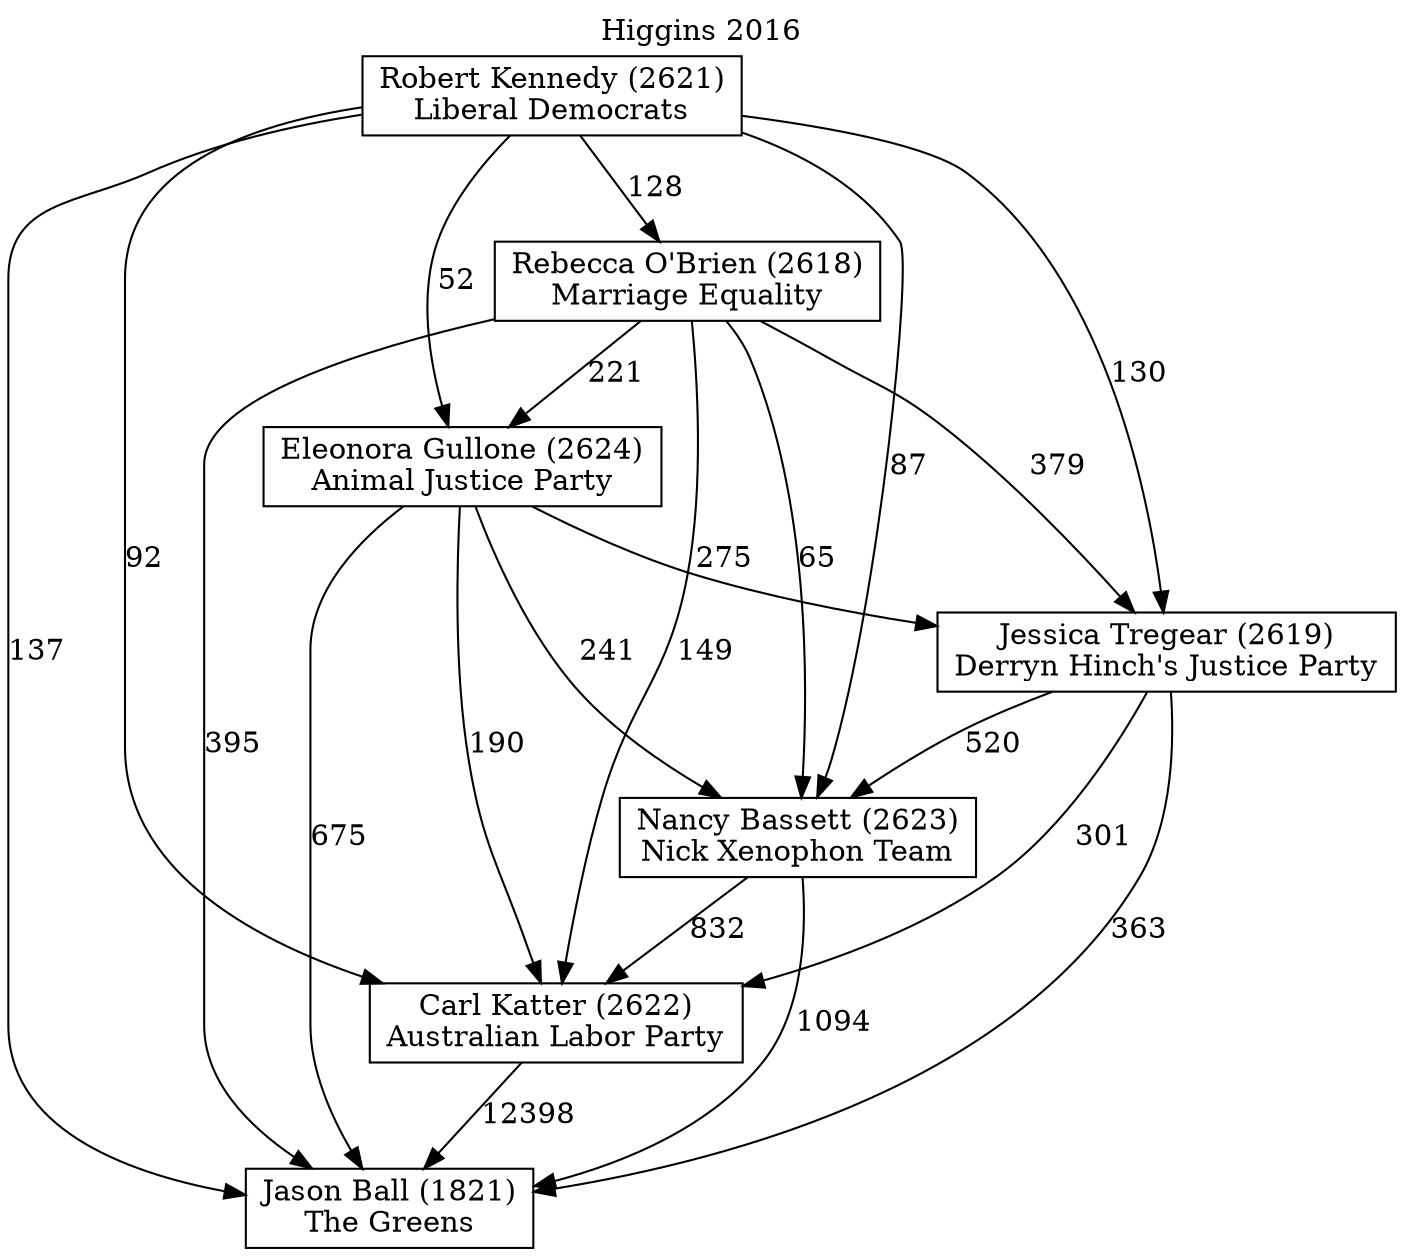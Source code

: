 // House preference flow
digraph "Jason Ball (1821)_Higgins_2016" {
	graph [label="Higgins 2016" labelloc=t mclimit=10]
	node [shape=box]
	"Jason Ball (1821)" [label="Jason Ball (1821)
The Greens"]
	"Carl Katter (2622)" [label="Carl Katter (2622)
Australian Labor Party"]
	"Nancy Bassett (2623)" [label="Nancy Bassett (2623)
Nick Xenophon Team"]
	"Jessica Tregear (2619)" [label="Jessica Tregear (2619)
Derryn Hinch's Justice Party"]
	"Eleonora Gullone (2624)" [label="Eleonora Gullone (2624)
Animal Justice Party"]
	"Rebecca O'Brien (2618)" [label="Rebecca O'Brien (2618)
Marriage Equality"]
	"Robert Kennedy (2621)" [label="Robert Kennedy (2621)
Liberal Democrats"]
	"Jason Ball (1821)" [label="Jason Ball (1821)
The Greens"]
	"Nancy Bassett (2623)" [label="Nancy Bassett (2623)
Nick Xenophon Team"]
	"Jessica Tregear (2619)" [label="Jessica Tregear (2619)
Derryn Hinch's Justice Party"]
	"Eleonora Gullone (2624)" [label="Eleonora Gullone (2624)
Animal Justice Party"]
	"Rebecca O'Brien (2618)" [label="Rebecca O'Brien (2618)
Marriage Equality"]
	"Robert Kennedy (2621)" [label="Robert Kennedy (2621)
Liberal Democrats"]
	"Jason Ball (1821)" [label="Jason Ball (1821)
The Greens"]
	"Jessica Tregear (2619)" [label="Jessica Tregear (2619)
Derryn Hinch's Justice Party"]
	"Eleonora Gullone (2624)" [label="Eleonora Gullone (2624)
Animal Justice Party"]
	"Rebecca O'Brien (2618)" [label="Rebecca O'Brien (2618)
Marriage Equality"]
	"Robert Kennedy (2621)" [label="Robert Kennedy (2621)
Liberal Democrats"]
	"Jason Ball (1821)" [label="Jason Ball (1821)
The Greens"]
	"Eleonora Gullone (2624)" [label="Eleonora Gullone (2624)
Animal Justice Party"]
	"Rebecca O'Brien (2618)" [label="Rebecca O'Brien (2618)
Marriage Equality"]
	"Robert Kennedy (2621)" [label="Robert Kennedy (2621)
Liberal Democrats"]
	"Jason Ball (1821)" [label="Jason Ball (1821)
The Greens"]
	"Rebecca O'Brien (2618)" [label="Rebecca O'Brien (2618)
Marriage Equality"]
	"Robert Kennedy (2621)" [label="Robert Kennedy (2621)
Liberal Democrats"]
	"Jason Ball (1821)" [label="Jason Ball (1821)
The Greens"]
	"Robert Kennedy (2621)" [label="Robert Kennedy (2621)
Liberal Democrats"]
	"Robert Kennedy (2621)" [label="Robert Kennedy (2621)
Liberal Democrats"]
	"Rebecca O'Brien (2618)" [label="Rebecca O'Brien (2618)
Marriage Equality"]
	"Robert Kennedy (2621)" [label="Robert Kennedy (2621)
Liberal Democrats"]
	"Robert Kennedy (2621)" [label="Robert Kennedy (2621)
Liberal Democrats"]
	"Eleonora Gullone (2624)" [label="Eleonora Gullone (2624)
Animal Justice Party"]
	"Rebecca O'Brien (2618)" [label="Rebecca O'Brien (2618)
Marriage Equality"]
	"Robert Kennedy (2621)" [label="Robert Kennedy (2621)
Liberal Democrats"]
	"Eleonora Gullone (2624)" [label="Eleonora Gullone (2624)
Animal Justice Party"]
	"Robert Kennedy (2621)" [label="Robert Kennedy (2621)
Liberal Democrats"]
	"Robert Kennedy (2621)" [label="Robert Kennedy (2621)
Liberal Democrats"]
	"Rebecca O'Brien (2618)" [label="Rebecca O'Brien (2618)
Marriage Equality"]
	"Robert Kennedy (2621)" [label="Robert Kennedy (2621)
Liberal Democrats"]
	"Robert Kennedy (2621)" [label="Robert Kennedy (2621)
Liberal Democrats"]
	"Jessica Tregear (2619)" [label="Jessica Tregear (2619)
Derryn Hinch's Justice Party"]
	"Eleonora Gullone (2624)" [label="Eleonora Gullone (2624)
Animal Justice Party"]
	"Rebecca O'Brien (2618)" [label="Rebecca O'Brien (2618)
Marriage Equality"]
	"Robert Kennedy (2621)" [label="Robert Kennedy (2621)
Liberal Democrats"]
	"Jessica Tregear (2619)" [label="Jessica Tregear (2619)
Derryn Hinch's Justice Party"]
	"Rebecca O'Brien (2618)" [label="Rebecca O'Brien (2618)
Marriage Equality"]
	"Robert Kennedy (2621)" [label="Robert Kennedy (2621)
Liberal Democrats"]
	"Jessica Tregear (2619)" [label="Jessica Tregear (2619)
Derryn Hinch's Justice Party"]
	"Robert Kennedy (2621)" [label="Robert Kennedy (2621)
Liberal Democrats"]
	"Robert Kennedy (2621)" [label="Robert Kennedy (2621)
Liberal Democrats"]
	"Rebecca O'Brien (2618)" [label="Rebecca O'Brien (2618)
Marriage Equality"]
	"Robert Kennedy (2621)" [label="Robert Kennedy (2621)
Liberal Democrats"]
	"Robert Kennedy (2621)" [label="Robert Kennedy (2621)
Liberal Democrats"]
	"Eleonora Gullone (2624)" [label="Eleonora Gullone (2624)
Animal Justice Party"]
	"Rebecca O'Brien (2618)" [label="Rebecca O'Brien (2618)
Marriage Equality"]
	"Robert Kennedy (2621)" [label="Robert Kennedy (2621)
Liberal Democrats"]
	"Eleonora Gullone (2624)" [label="Eleonora Gullone (2624)
Animal Justice Party"]
	"Robert Kennedy (2621)" [label="Robert Kennedy (2621)
Liberal Democrats"]
	"Robert Kennedy (2621)" [label="Robert Kennedy (2621)
Liberal Democrats"]
	"Rebecca O'Brien (2618)" [label="Rebecca O'Brien (2618)
Marriage Equality"]
	"Robert Kennedy (2621)" [label="Robert Kennedy (2621)
Liberal Democrats"]
	"Robert Kennedy (2621)" [label="Robert Kennedy (2621)
Liberal Democrats"]
	"Nancy Bassett (2623)" [label="Nancy Bassett (2623)
Nick Xenophon Team"]
	"Jessica Tregear (2619)" [label="Jessica Tregear (2619)
Derryn Hinch's Justice Party"]
	"Eleonora Gullone (2624)" [label="Eleonora Gullone (2624)
Animal Justice Party"]
	"Rebecca O'Brien (2618)" [label="Rebecca O'Brien (2618)
Marriage Equality"]
	"Robert Kennedy (2621)" [label="Robert Kennedy (2621)
Liberal Democrats"]
	"Nancy Bassett (2623)" [label="Nancy Bassett (2623)
Nick Xenophon Team"]
	"Eleonora Gullone (2624)" [label="Eleonora Gullone (2624)
Animal Justice Party"]
	"Rebecca O'Brien (2618)" [label="Rebecca O'Brien (2618)
Marriage Equality"]
	"Robert Kennedy (2621)" [label="Robert Kennedy (2621)
Liberal Democrats"]
	"Nancy Bassett (2623)" [label="Nancy Bassett (2623)
Nick Xenophon Team"]
	"Rebecca O'Brien (2618)" [label="Rebecca O'Brien (2618)
Marriage Equality"]
	"Robert Kennedy (2621)" [label="Robert Kennedy (2621)
Liberal Democrats"]
	"Nancy Bassett (2623)" [label="Nancy Bassett (2623)
Nick Xenophon Team"]
	"Robert Kennedy (2621)" [label="Robert Kennedy (2621)
Liberal Democrats"]
	"Robert Kennedy (2621)" [label="Robert Kennedy (2621)
Liberal Democrats"]
	"Rebecca O'Brien (2618)" [label="Rebecca O'Brien (2618)
Marriage Equality"]
	"Robert Kennedy (2621)" [label="Robert Kennedy (2621)
Liberal Democrats"]
	"Robert Kennedy (2621)" [label="Robert Kennedy (2621)
Liberal Democrats"]
	"Eleonora Gullone (2624)" [label="Eleonora Gullone (2624)
Animal Justice Party"]
	"Rebecca O'Brien (2618)" [label="Rebecca O'Brien (2618)
Marriage Equality"]
	"Robert Kennedy (2621)" [label="Robert Kennedy (2621)
Liberal Democrats"]
	"Eleonora Gullone (2624)" [label="Eleonora Gullone (2624)
Animal Justice Party"]
	"Robert Kennedy (2621)" [label="Robert Kennedy (2621)
Liberal Democrats"]
	"Robert Kennedy (2621)" [label="Robert Kennedy (2621)
Liberal Democrats"]
	"Rebecca O'Brien (2618)" [label="Rebecca O'Brien (2618)
Marriage Equality"]
	"Robert Kennedy (2621)" [label="Robert Kennedy (2621)
Liberal Democrats"]
	"Robert Kennedy (2621)" [label="Robert Kennedy (2621)
Liberal Democrats"]
	"Jessica Tregear (2619)" [label="Jessica Tregear (2619)
Derryn Hinch's Justice Party"]
	"Eleonora Gullone (2624)" [label="Eleonora Gullone (2624)
Animal Justice Party"]
	"Rebecca O'Brien (2618)" [label="Rebecca O'Brien (2618)
Marriage Equality"]
	"Robert Kennedy (2621)" [label="Robert Kennedy (2621)
Liberal Democrats"]
	"Jessica Tregear (2619)" [label="Jessica Tregear (2619)
Derryn Hinch's Justice Party"]
	"Rebecca O'Brien (2618)" [label="Rebecca O'Brien (2618)
Marriage Equality"]
	"Robert Kennedy (2621)" [label="Robert Kennedy (2621)
Liberal Democrats"]
	"Jessica Tregear (2619)" [label="Jessica Tregear (2619)
Derryn Hinch's Justice Party"]
	"Robert Kennedy (2621)" [label="Robert Kennedy (2621)
Liberal Democrats"]
	"Robert Kennedy (2621)" [label="Robert Kennedy (2621)
Liberal Democrats"]
	"Rebecca O'Brien (2618)" [label="Rebecca O'Brien (2618)
Marriage Equality"]
	"Robert Kennedy (2621)" [label="Robert Kennedy (2621)
Liberal Democrats"]
	"Robert Kennedy (2621)" [label="Robert Kennedy (2621)
Liberal Democrats"]
	"Eleonora Gullone (2624)" [label="Eleonora Gullone (2624)
Animal Justice Party"]
	"Rebecca O'Brien (2618)" [label="Rebecca O'Brien (2618)
Marriage Equality"]
	"Robert Kennedy (2621)" [label="Robert Kennedy (2621)
Liberal Democrats"]
	"Eleonora Gullone (2624)" [label="Eleonora Gullone (2624)
Animal Justice Party"]
	"Robert Kennedy (2621)" [label="Robert Kennedy (2621)
Liberal Democrats"]
	"Robert Kennedy (2621)" [label="Robert Kennedy (2621)
Liberal Democrats"]
	"Rebecca O'Brien (2618)" [label="Rebecca O'Brien (2618)
Marriage Equality"]
	"Robert Kennedy (2621)" [label="Robert Kennedy (2621)
Liberal Democrats"]
	"Robert Kennedy (2621)" [label="Robert Kennedy (2621)
Liberal Democrats"]
	"Carl Katter (2622)" [label="Carl Katter (2622)
Australian Labor Party"]
	"Nancy Bassett (2623)" [label="Nancy Bassett (2623)
Nick Xenophon Team"]
	"Jessica Tregear (2619)" [label="Jessica Tregear (2619)
Derryn Hinch's Justice Party"]
	"Eleonora Gullone (2624)" [label="Eleonora Gullone (2624)
Animal Justice Party"]
	"Rebecca O'Brien (2618)" [label="Rebecca O'Brien (2618)
Marriage Equality"]
	"Robert Kennedy (2621)" [label="Robert Kennedy (2621)
Liberal Democrats"]
	"Carl Katter (2622)" [label="Carl Katter (2622)
Australian Labor Party"]
	"Jessica Tregear (2619)" [label="Jessica Tregear (2619)
Derryn Hinch's Justice Party"]
	"Eleonora Gullone (2624)" [label="Eleonora Gullone (2624)
Animal Justice Party"]
	"Rebecca O'Brien (2618)" [label="Rebecca O'Brien (2618)
Marriage Equality"]
	"Robert Kennedy (2621)" [label="Robert Kennedy (2621)
Liberal Democrats"]
	"Carl Katter (2622)" [label="Carl Katter (2622)
Australian Labor Party"]
	"Eleonora Gullone (2624)" [label="Eleonora Gullone (2624)
Animal Justice Party"]
	"Rebecca O'Brien (2618)" [label="Rebecca O'Brien (2618)
Marriage Equality"]
	"Robert Kennedy (2621)" [label="Robert Kennedy (2621)
Liberal Democrats"]
	"Carl Katter (2622)" [label="Carl Katter (2622)
Australian Labor Party"]
	"Rebecca O'Brien (2618)" [label="Rebecca O'Brien (2618)
Marriage Equality"]
	"Robert Kennedy (2621)" [label="Robert Kennedy (2621)
Liberal Democrats"]
	"Carl Katter (2622)" [label="Carl Katter (2622)
Australian Labor Party"]
	"Robert Kennedy (2621)" [label="Robert Kennedy (2621)
Liberal Democrats"]
	"Robert Kennedy (2621)" [label="Robert Kennedy (2621)
Liberal Democrats"]
	"Rebecca O'Brien (2618)" [label="Rebecca O'Brien (2618)
Marriage Equality"]
	"Robert Kennedy (2621)" [label="Robert Kennedy (2621)
Liberal Democrats"]
	"Robert Kennedy (2621)" [label="Robert Kennedy (2621)
Liberal Democrats"]
	"Eleonora Gullone (2624)" [label="Eleonora Gullone (2624)
Animal Justice Party"]
	"Rebecca O'Brien (2618)" [label="Rebecca O'Brien (2618)
Marriage Equality"]
	"Robert Kennedy (2621)" [label="Robert Kennedy (2621)
Liberal Democrats"]
	"Eleonora Gullone (2624)" [label="Eleonora Gullone (2624)
Animal Justice Party"]
	"Robert Kennedy (2621)" [label="Robert Kennedy (2621)
Liberal Democrats"]
	"Robert Kennedy (2621)" [label="Robert Kennedy (2621)
Liberal Democrats"]
	"Rebecca O'Brien (2618)" [label="Rebecca O'Brien (2618)
Marriage Equality"]
	"Robert Kennedy (2621)" [label="Robert Kennedy (2621)
Liberal Democrats"]
	"Robert Kennedy (2621)" [label="Robert Kennedy (2621)
Liberal Democrats"]
	"Jessica Tregear (2619)" [label="Jessica Tregear (2619)
Derryn Hinch's Justice Party"]
	"Eleonora Gullone (2624)" [label="Eleonora Gullone (2624)
Animal Justice Party"]
	"Rebecca O'Brien (2618)" [label="Rebecca O'Brien (2618)
Marriage Equality"]
	"Robert Kennedy (2621)" [label="Robert Kennedy (2621)
Liberal Democrats"]
	"Jessica Tregear (2619)" [label="Jessica Tregear (2619)
Derryn Hinch's Justice Party"]
	"Rebecca O'Brien (2618)" [label="Rebecca O'Brien (2618)
Marriage Equality"]
	"Robert Kennedy (2621)" [label="Robert Kennedy (2621)
Liberal Democrats"]
	"Jessica Tregear (2619)" [label="Jessica Tregear (2619)
Derryn Hinch's Justice Party"]
	"Robert Kennedy (2621)" [label="Robert Kennedy (2621)
Liberal Democrats"]
	"Robert Kennedy (2621)" [label="Robert Kennedy (2621)
Liberal Democrats"]
	"Rebecca O'Brien (2618)" [label="Rebecca O'Brien (2618)
Marriage Equality"]
	"Robert Kennedy (2621)" [label="Robert Kennedy (2621)
Liberal Democrats"]
	"Robert Kennedy (2621)" [label="Robert Kennedy (2621)
Liberal Democrats"]
	"Eleonora Gullone (2624)" [label="Eleonora Gullone (2624)
Animal Justice Party"]
	"Rebecca O'Brien (2618)" [label="Rebecca O'Brien (2618)
Marriage Equality"]
	"Robert Kennedy (2621)" [label="Robert Kennedy (2621)
Liberal Democrats"]
	"Eleonora Gullone (2624)" [label="Eleonora Gullone (2624)
Animal Justice Party"]
	"Robert Kennedy (2621)" [label="Robert Kennedy (2621)
Liberal Democrats"]
	"Robert Kennedy (2621)" [label="Robert Kennedy (2621)
Liberal Democrats"]
	"Rebecca O'Brien (2618)" [label="Rebecca O'Brien (2618)
Marriage Equality"]
	"Robert Kennedy (2621)" [label="Robert Kennedy (2621)
Liberal Democrats"]
	"Robert Kennedy (2621)" [label="Robert Kennedy (2621)
Liberal Democrats"]
	"Nancy Bassett (2623)" [label="Nancy Bassett (2623)
Nick Xenophon Team"]
	"Jessica Tregear (2619)" [label="Jessica Tregear (2619)
Derryn Hinch's Justice Party"]
	"Eleonora Gullone (2624)" [label="Eleonora Gullone (2624)
Animal Justice Party"]
	"Rebecca O'Brien (2618)" [label="Rebecca O'Brien (2618)
Marriage Equality"]
	"Robert Kennedy (2621)" [label="Robert Kennedy (2621)
Liberal Democrats"]
	"Nancy Bassett (2623)" [label="Nancy Bassett (2623)
Nick Xenophon Team"]
	"Eleonora Gullone (2624)" [label="Eleonora Gullone (2624)
Animal Justice Party"]
	"Rebecca O'Brien (2618)" [label="Rebecca O'Brien (2618)
Marriage Equality"]
	"Robert Kennedy (2621)" [label="Robert Kennedy (2621)
Liberal Democrats"]
	"Nancy Bassett (2623)" [label="Nancy Bassett (2623)
Nick Xenophon Team"]
	"Rebecca O'Brien (2618)" [label="Rebecca O'Brien (2618)
Marriage Equality"]
	"Robert Kennedy (2621)" [label="Robert Kennedy (2621)
Liberal Democrats"]
	"Nancy Bassett (2623)" [label="Nancy Bassett (2623)
Nick Xenophon Team"]
	"Robert Kennedy (2621)" [label="Robert Kennedy (2621)
Liberal Democrats"]
	"Robert Kennedy (2621)" [label="Robert Kennedy (2621)
Liberal Democrats"]
	"Rebecca O'Brien (2618)" [label="Rebecca O'Brien (2618)
Marriage Equality"]
	"Robert Kennedy (2621)" [label="Robert Kennedy (2621)
Liberal Democrats"]
	"Robert Kennedy (2621)" [label="Robert Kennedy (2621)
Liberal Democrats"]
	"Eleonora Gullone (2624)" [label="Eleonora Gullone (2624)
Animal Justice Party"]
	"Rebecca O'Brien (2618)" [label="Rebecca O'Brien (2618)
Marriage Equality"]
	"Robert Kennedy (2621)" [label="Robert Kennedy (2621)
Liberal Democrats"]
	"Eleonora Gullone (2624)" [label="Eleonora Gullone (2624)
Animal Justice Party"]
	"Robert Kennedy (2621)" [label="Robert Kennedy (2621)
Liberal Democrats"]
	"Robert Kennedy (2621)" [label="Robert Kennedy (2621)
Liberal Democrats"]
	"Rebecca O'Brien (2618)" [label="Rebecca O'Brien (2618)
Marriage Equality"]
	"Robert Kennedy (2621)" [label="Robert Kennedy (2621)
Liberal Democrats"]
	"Robert Kennedy (2621)" [label="Robert Kennedy (2621)
Liberal Democrats"]
	"Jessica Tregear (2619)" [label="Jessica Tregear (2619)
Derryn Hinch's Justice Party"]
	"Eleonora Gullone (2624)" [label="Eleonora Gullone (2624)
Animal Justice Party"]
	"Rebecca O'Brien (2618)" [label="Rebecca O'Brien (2618)
Marriage Equality"]
	"Robert Kennedy (2621)" [label="Robert Kennedy (2621)
Liberal Democrats"]
	"Jessica Tregear (2619)" [label="Jessica Tregear (2619)
Derryn Hinch's Justice Party"]
	"Rebecca O'Brien (2618)" [label="Rebecca O'Brien (2618)
Marriage Equality"]
	"Robert Kennedy (2621)" [label="Robert Kennedy (2621)
Liberal Democrats"]
	"Jessica Tregear (2619)" [label="Jessica Tregear (2619)
Derryn Hinch's Justice Party"]
	"Robert Kennedy (2621)" [label="Robert Kennedy (2621)
Liberal Democrats"]
	"Robert Kennedy (2621)" [label="Robert Kennedy (2621)
Liberal Democrats"]
	"Rebecca O'Brien (2618)" [label="Rebecca O'Brien (2618)
Marriage Equality"]
	"Robert Kennedy (2621)" [label="Robert Kennedy (2621)
Liberal Democrats"]
	"Robert Kennedy (2621)" [label="Robert Kennedy (2621)
Liberal Democrats"]
	"Eleonora Gullone (2624)" [label="Eleonora Gullone (2624)
Animal Justice Party"]
	"Rebecca O'Brien (2618)" [label="Rebecca O'Brien (2618)
Marriage Equality"]
	"Robert Kennedy (2621)" [label="Robert Kennedy (2621)
Liberal Democrats"]
	"Eleonora Gullone (2624)" [label="Eleonora Gullone (2624)
Animal Justice Party"]
	"Robert Kennedy (2621)" [label="Robert Kennedy (2621)
Liberal Democrats"]
	"Robert Kennedy (2621)" [label="Robert Kennedy (2621)
Liberal Democrats"]
	"Rebecca O'Brien (2618)" [label="Rebecca O'Brien (2618)
Marriage Equality"]
	"Robert Kennedy (2621)" [label="Robert Kennedy (2621)
Liberal Democrats"]
	"Robert Kennedy (2621)" [label="Robert Kennedy (2621)
Liberal Democrats"]
	"Carl Katter (2622)" -> "Jason Ball (1821)" [label=12398]
	"Nancy Bassett (2623)" -> "Carl Katter (2622)" [label=832]
	"Jessica Tregear (2619)" -> "Nancy Bassett (2623)" [label=520]
	"Eleonora Gullone (2624)" -> "Jessica Tregear (2619)" [label=275]
	"Rebecca O'Brien (2618)" -> "Eleonora Gullone (2624)" [label=221]
	"Robert Kennedy (2621)" -> "Rebecca O'Brien (2618)" [label=128]
	"Nancy Bassett (2623)" -> "Jason Ball (1821)" [label=1094]
	"Jessica Tregear (2619)" -> "Jason Ball (1821)" [label=363]
	"Eleonora Gullone (2624)" -> "Jason Ball (1821)" [label=675]
	"Rebecca O'Brien (2618)" -> "Jason Ball (1821)" [label=395]
	"Robert Kennedy (2621)" -> "Jason Ball (1821)" [label=137]
	"Robert Kennedy (2621)" -> "Eleonora Gullone (2624)" [label=52]
	"Rebecca O'Brien (2618)" -> "Jessica Tregear (2619)" [label=379]
	"Robert Kennedy (2621)" -> "Jessica Tregear (2619)" [label=130]
	"Eleonora Gullone (2624)" -> "Nancy Bassett (2623)" [label=241]
	"Rebecca O'Brien (2618)" -> "Nancy Bassett (2623)" [label=65]
	"Robert Kennedy (2621)" -> "Nancy Bassett (2623)" [label=87]
	"Jessica Tregear (2619)" -> "Carl Katter (2622)" [label=301]
	"Eleonora Gullone (2624)" -> "Carl Katter (2622)" [label=190]
	"Rebecca O'Brien (2618)" -> "Carl Katter (2622)" [label=149]
	"Robert Kennedy (2621)" -> "Carl Katter (2622)" [label=92]
}
